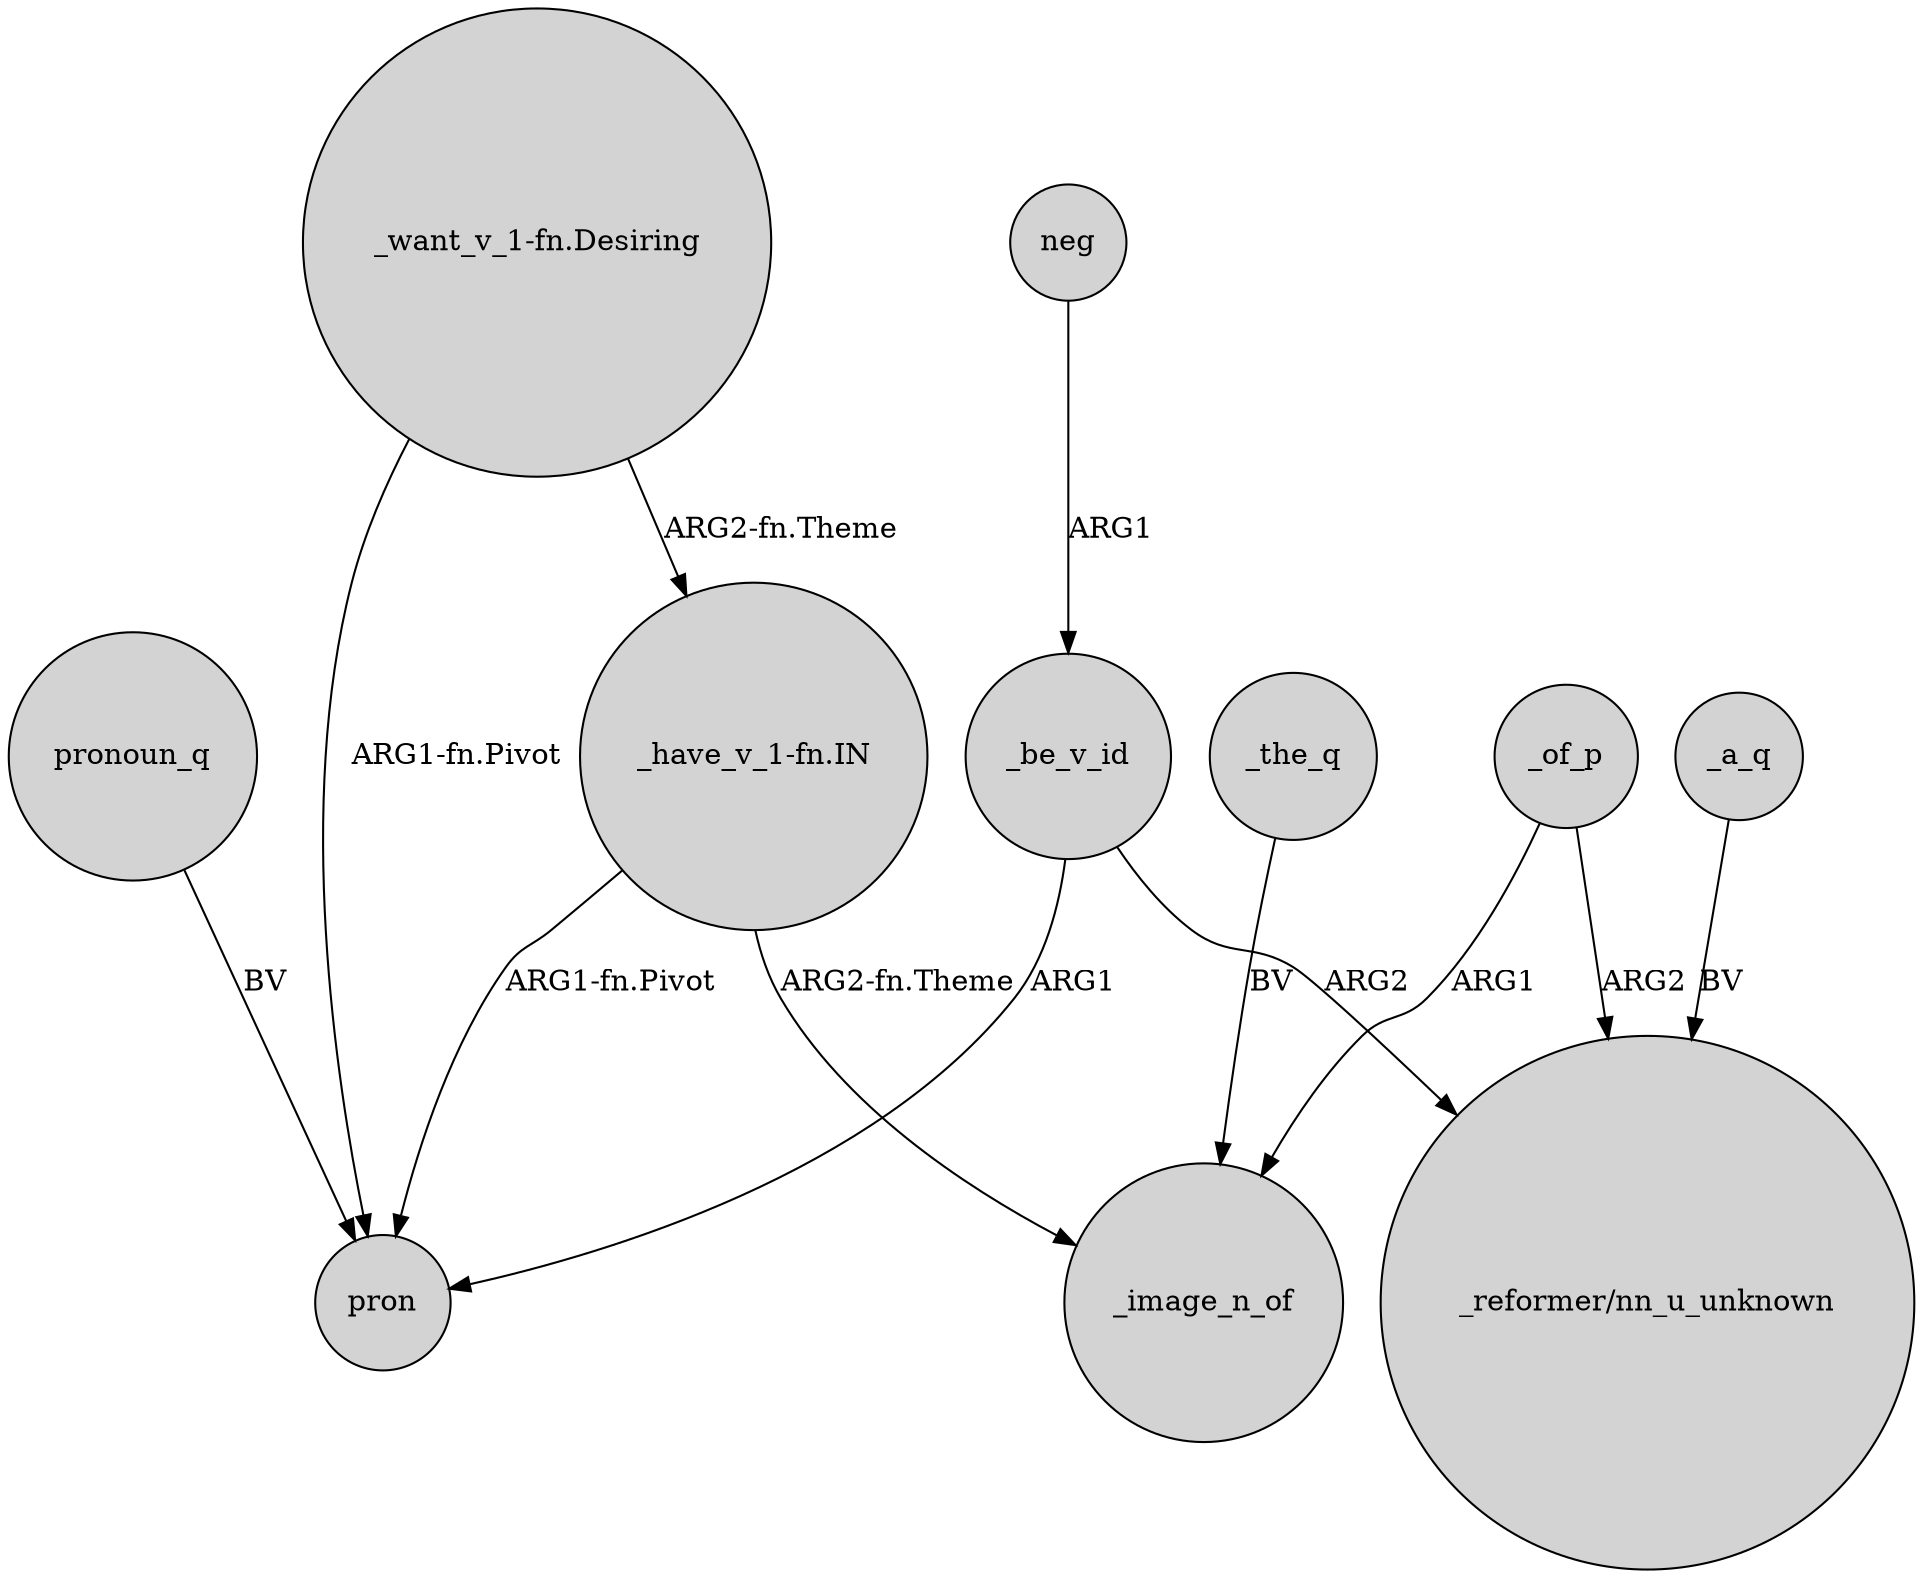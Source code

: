 digraph {
	node [shape=circle style=filled]
	"_want_v_1-fn.Desiring" -> pron [label="ARG1-fn.Pivot"]
	neg -> _be_v_id [label=ARG1]
	_be_v_id -> "_reformer/nn_u_unknown" [label=ARG2]
	_of_p -> _image_n_of [label=ARG1]
	_a_q -> "_reformer/nn_u_unknown" [label=BV]
	"_have_v_1-fn.IN" -> pron [label="ARG1-fn.Pivot"]
	_be_v_id -> pron [label=ARG1]
	_the_q -> _image_n_of [label=BV]
	_of_p -> "_reformer/nn_u_unknown" [label=ARG2]
	"_have_v_1-fn.IN" -> _image_n_of [label="ARG2-fn.Theme"]
	"_want_v_1-fn.Desiring" -> "_have_v_1-fn.IN" [label="ARG2-fn.Theme"]
	pronoun_q -> pron [label=BV]
}

